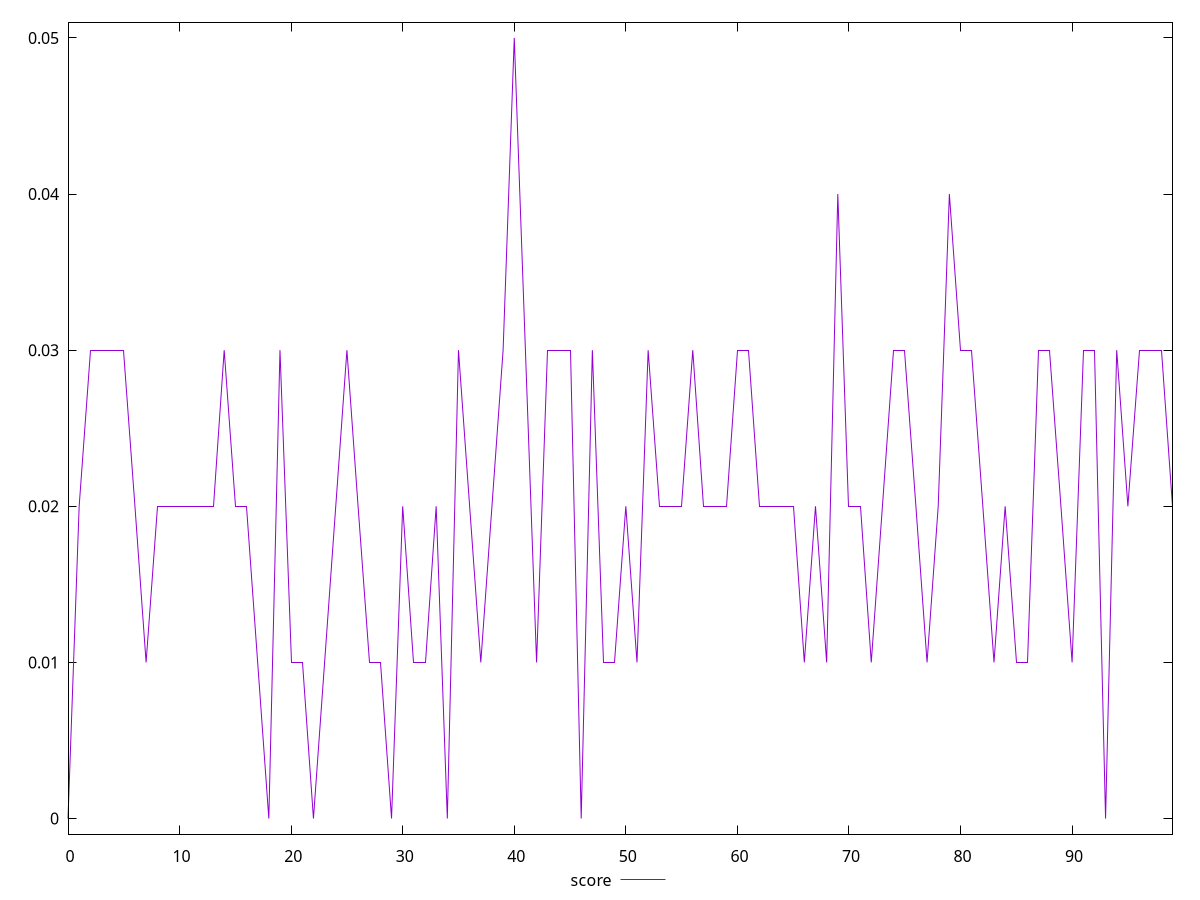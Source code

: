 reset

$score <<EOF
0 0
1 0.02
2 0.03
3 0.03
4 0.03
5 0.03
6 0.02
7 0.01
8 0.02
9 0.02
10 0.02
11 0.02
12 0.02
13 0.02
14 0.03
15 0.02
16 0.02
17 0.01
18 0
19 0.03
20 0.01
21 0.01
22 0
23 0.01
24 0.02
25 0.03
26 0.02
27 0.01
28 0.01
29 0
30 0.02
31 0.01
32 0.01
33 0.02
34 0
35 0.03
36 0.02
37 0.01
38 0.02
39 0.03
40 0.05
41 0.03
42 0.01
43 0.03
44 0.03
45 0.03
46 0
47 0.03
48 0.01
49 0.01
50 0.02
51 0.01
52 0.03
53 0.02
54 0.02
55 0.02
56 0.03
57 0.02
58 0.02
59 0.02
60 0.03
61 0.03
62 0.02
63 0.02
64 0.02
65 0.02
66 0.01
67 0.02
68 0.01
69 0.04
70 0.02
71 0.02
72 0.01
73 0.02
74 0.03
75 0.03
76 0.02
77 0.01
78 0.02
79 0.04
80 0.03
81 0.03
82 0.02
83 0.01
84 0.02
85 0.01
86 0.01
87 0.03
88 0.03
89 0.02
90 0.01
91 0.03
92 0.03
93 0
94 0.03
95 0.02
96 0.03
97 0.03
98 0.03
99 0.02
EOF

set key outside below
set xrange [0:99]
set yrange [-0.001:0.051000000000000004]
set trange [-0.001:0.051000000000000004]
set terminal svg size 640, 500 enhanced background rgb 'white'
set output "report_00015_2021-02-09T16-11-33.973Z/largest-contentful-paint/samples/pages+cached+noadtech/score/values.svg"

plot $score title "score" with line

reset

